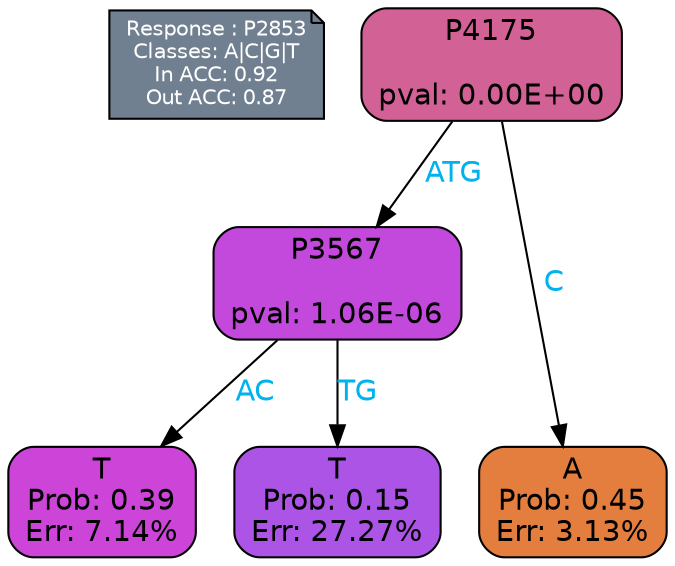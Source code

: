 digraph Tree {
node [shape=box, style="filled, rounded", color="black", fontname=helvetica] ;
graph [ranksep=equally, splines=polylines, bgcolor=transparent, dpi=600] ;
edge [fontname=helvetica] ;
LEGEND [label="Response : P2853
Classes: A|C|G|T
In ACC: 0.92
Out ACC: 0.87
",shape=note,align=left,style=filled,fillcolor="slategray",fontcolor="white",fontsize=10];1 [label="P4175

pval: 0.00E+00", fillcolor="#d26195"] ;
2 [label="P3567

pval: 1.06E-06", fillcolor="#c349dc"] ;
3 [label="T
Prob: 0.39
Err: 7.14%", fillcolor="#cc45d8"] ;
4 [label="T
Prob: 0.15
Err: 27.27%", fillcolor="#ab54e5"] ;
5 [label="A
Prob: 0.45
Err: 3.13%", fillcolor="#e47e3e"] ;
1 -> 2 [label="ATG",fontcolor=deepskyblue2] ;
1 -> 5 [label="C",fontcolor=deepskyblue2] ;
2 -> 3 [label="AC",fontcolor=deepskyblue2] ;
2 -> 4 [label="TG",fontcolor=deepskyblue2] ;
{rank = same; 3;4;5;}{rank = same; LEGEND;1;}}